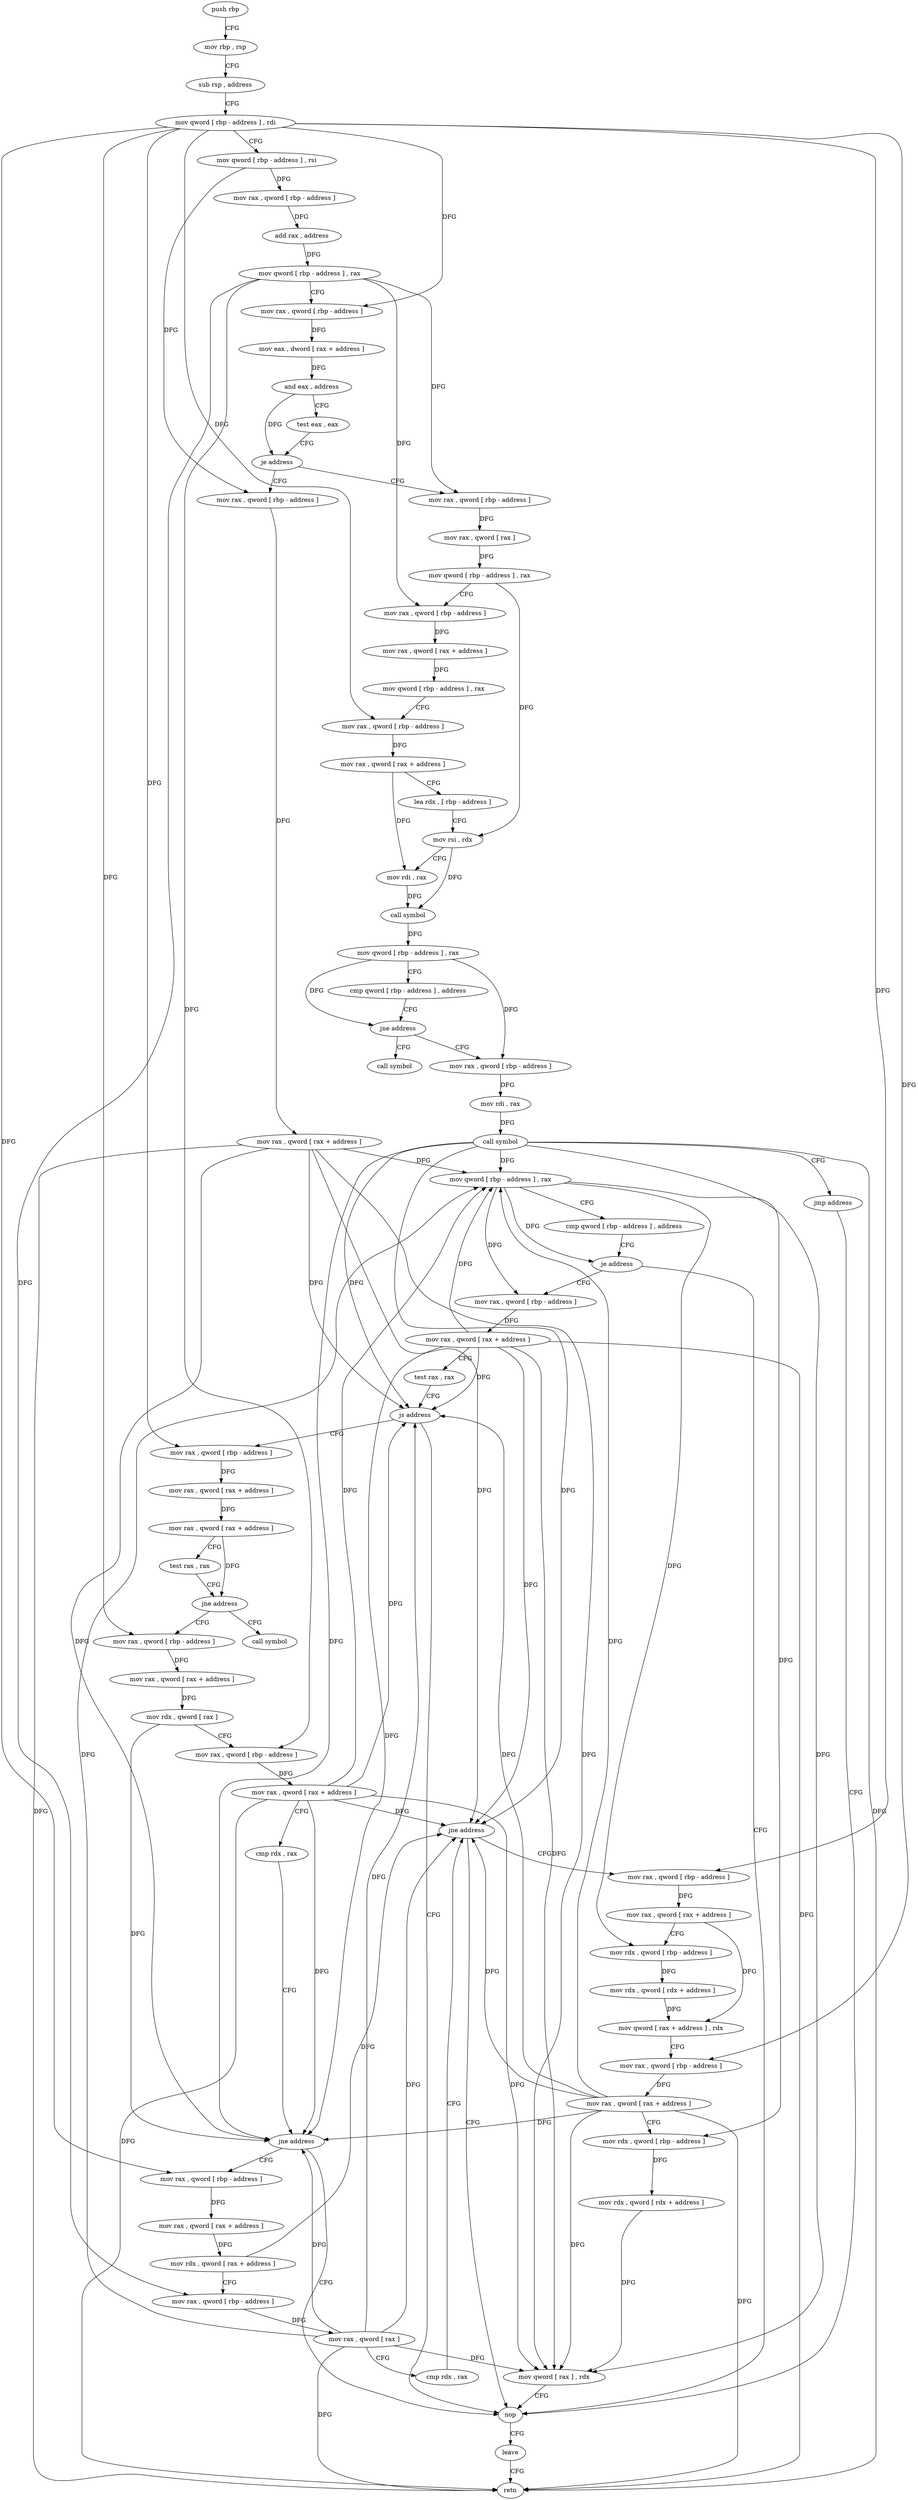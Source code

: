 digraph "func" {
"4293426" [label = "push rbp" ]
"4293427" [label = "mov rbp , rsp" ]
"4293430" [label = "sub rsp , address" ]
"4293434" [label = "mov qword [ rbp - address ] , rdi" ]
"4293438" [label = "mov qword [ rbp - address ] , rsi" ]
"4293442" [label = "mov rax , qword [ rbp - address ]" ]
"4293446" [label = "add rax , address" ]
"4293450" [label = "mov qword [ rbp - address ] , rax" ]
"4293454" [label = "mov rax , qword [ rbp - address ]" ]
"4293458" [label = "mov eax , dword [ rax + address ]" ]
"4293461" [label = "and eax , address" ]
"4293466" [label = "test eax , eax" ]
"4293468" [label = "je address" ]
"4293549" [label = "mov rax , qword [ rbp - address ]" ]
"4293470" [label = "mov rax , qword [ rbp - address ]" ]
"4293553" [label = "mov rax , qword [ rax + address ]" ]
"4293557" [label = "mov qword [ rbp - address ] , rax" ]
"4293561" [label = "cmp qword [ rbp - address ] , address" ]
"4293566" [label = "je address" ]
"4293690" [label = "nop" ]
"4293568" [label = "mov rax , qword [ rbp - address ]" ]
"4293474" [label = "mov rax , qword [ rax ]" ]
"4293477" [label = "mov qword [ rbp - address ] , rax" ]
"4293481" [label = "mov rax , qword [ rbp - address ]" ]
"4293485" [label = "mov rax , qword [ rax + address ]" ]
"4293489" [label = "mov qword [ rbp - address ] , rax" ]
"4293493" [label = "mov rax , qword [ rbp - address ]" ]
"4293497" [label = "mov rax , qword [ rax + address ]" ]
"4293501" [label = "lea rdx , [ rbp - address ]" ]
"4293505" [label = "mov rsi , rdx" ]
"4293508" [label = "mov rdi , rax" ]
"4293511" [label = "call symbol" ]
"4293516" [label = "mov qword [ rbp - address ] , rax" ]
"4293520" [label = "cmp qword [ rbp - address ] , address" ]
"4293525" [label = "jne address" ]
"4293532" [label = "mov rax , qword [ rbp - address ]" ]
"4293527" [label = "call symbol" ]
"4293691" [label = "leave" ]
"4293692" [label = "retn" ]
"4293572" [label = "mov rax , qword [ rax + address ]" ]
"4293576" [label = "test rax , rax" ]
"4293579" [label = "js address" ]
"4293581" [label = "mov rax , qword [ rbp - address ]" ]
"4293536" [label = "mov rdi , rax" ]
"4293539" [label = "call symbol" ]
"4293544" [label = "jmp address" ]
"4293585" [label = "mov rax , qword [ rax + address ]" ]
"4293589" [label = "mov rax , qword [ rax + address ]" ]
"4293593" [label = "test rax , rax" ]
"4293596" [label = "jne address" ]
"4293603" [label = "mov rax , qword [ rbp - address ]" ]
"4293598" [label = "call symbol" ]
"4293607" [label = "mov rax , qword [ rax + address ]" ]
"4293611" [label = "mov rdx , qword [ rax ]" ]
"4293614" [label = "mov rax , qword [ rbp - address ]" ]
"4293618" [label = "mov rax , qword [ rax + address ]" ]
"4293622" [label = "cmp rdx , rax" ]
"4293625" [label = "jne address" ]
"4293627" [label = "mov rax , qword [ rbp - address ]" ]
"4293631" [label = "mov rax , qword [ rax + address ]" ]
"4293635" [label = "mov rdx , qword [ rax + address ]" ]
"4293639" [label = "mov rax , qword [ rbp - address ]" ]
"4293643" [label = "mov rax , qword [ rax ]" ]
"4293646" [label = "cmp rdx , rax" ]
"4293649" [label = "jne address" ]
"4293651" [label = "mov rax , qword [ rbp - address ]" ]
"4293655" [label = "mov rax , qword [ rax + address ]" ]
"4293659" [label = "mov rdx , qword [ rbp - address ]" ]
"4293663" [label = "mov rdx , qword [ rdx + address ]" ]
"4293667" [label = "mov qword [ rax + address ] , rdx" ]
"4293671" [label = "mov rax , qword [ rbp - address ]" ]
"4293675" [label = "mov rax , qword [ rax + address ]" ]
"4293679" [label = "mov rdx , qword [ rbp - address ]" ]
"4293683" [label = "mov rdx , qword [ rdx + address ]" ]
"4293687" [label = "mov qword [ rax ] , rdx" ]
"4293426" -> "4293427" [ label = "CFG" ]
"4293427" -> "4293430" [ label = "CFG" ]
"4293430" -> "4293434" [ label = "CFG" ]
"4293434" -> "4293438" [ label = "CFG" ]
"4293434" -> "4293454" [ label = "DFG" ]
"4293434" -> "4293493" [ label = "DFG" ]
"4293434" -> "4293581" [ label = "DFG" ]
"4293434" -> "4293603" [ label = "DFG" ]
"4293434" -> "4293627" [ label = "DFG" ]
"4293434" -> "4293651" [ label = "DFG" ]
"4293434" -> "4293671" [ label = "DFG" ]
"4293438" -> "4293442" [ label = "DFG" ]
"4293438" -> "4293549" [ label = "DFG" ]
"4293442" -> "4293446" [ label = "DFG" ]
"4293446" -> "4293450" [ label = "DFG" ]
"4293450" -> "4293454" [ label = "CFG" ]
"4293450" -> "4293470" [ label = "DFG" ]
"4293450" -> "4293481" [ label = "DFG" ]
"4293450" -> "4293614" [ label = "DFG" ]
"4293450" -> "4293639" [ label = "DFG" ]
"4293454" -> "4293458" [ label = "DFG" ]
"4293458" -> "4293461" [ label = "DFG" ]
"4293461" -> "4293466" [ label = "CFG" ]
"4293461" -> "4293468" [ label = "DFG" ]
"4293466" -> "4293468" [ label = "CFG" ]
"4293468" -> "4293549" [ label = "CFG" ]
"4293468" -> "4293470" [ label = "CFG" ]
"4293549" -> "4293553" [ label = "DFG" ]
"4293470" -> "4293474" [ label = "DFG" ]
"4293553" -> "4293557" [ label = "DFG" ]
"4293553" -> "4293692" [ label = "DFG" ]
"4293553" -> "4293579" [ label = "DFG" ]
"4293553" -> "4293625" [ label = "DFG" ]
"4293553" -> "4293649" [ label = "DFG" ]
"4293553" -> "4293687" [ label = "DFG" ]
"4293557" -> "4293561" [ label = "CFG" ]
"4293557" -> "4293566" [ label = "DFG" ]
"4293557" -> "4293568" [ label = "DFG" ]
"4293557" -> "4293659" [ label = "DFG" ]
"4293557" -> "4293679" [ label = "DFG" ]
"4293561" -> "4293566" [ label = "CFG" ]
"4293566" -> "4293690" [ label = "CFG" ]
"4293566" -> "4293568" [ label = "CFG" ]
"4293690" -> "4293691" [ label = "CFG" ]
"4293568" -> "4293572" [ label = "DFG" ]
"4293474" -> "4293477" [ label = "DFG" ]
"4293477" -> "4293481" [ label = "CFG" ]
"4293477" -> "4293505" [ label = "DFG" ]
"4293481" -> "4293485" [ label = "DFG" ]
"4293485" -> "4293489" [ label = "DFG" ]
"4293489" -> "4293493" [ label = "CFG" ]
"4293493" -> "4293497" [ label = "DFG" ]
"4293497" -> "4293501" [ label = "CFG" ]
"4293497" -> "4293508" [ label = "DFG" ]
"4293501" -> "4293505" [ label = "CFG" ]
"4293505" -> "4293508" [ label = "CFG" ]
"4293505" -> "4293511" [ label = "DFG" ]
"4293508" -> "4293511" [ label = "DFG" ]
"4293511" -> "4293516" [ label = "DFG" ]
"4293516" -> "4293520" [ label = "CFG" ]
"4293516" -> "4293525" [ label = "DFG" ]
"4293516" -> "4293532" [ label = "DFG" ]
"4293520" -> "4293525" [ label = "CFG" ]
"4293525" -> "4293532" [ label = "CFG" ]
"4293525" -> "4293527" [ label = "CFG" ]
"4293532" -> "4293536" [ label = "DFG" ]
"4293691" -> "4293692" [ label = "CFG" ]
"4293572" -> "4293576" [ label = "CFG" ]
"4293572" -> "4293557" [ label = "DFG" ]
"4293572" -> "4293692" [ label = "DFG" ]
"4293572" -> "4293579" [ label = "DFG" ]
"4293572" -> "4293625" [ label = "DFG" ]
"4293572" -> "4293649" [ label = "DFG" ]
"4293572" -> "4293687" [ label = "DFG" ]
"4293576" -> "4293579" [ label = "CFG" ]
"4293579" -> "4293690" [ label = "CFG" ]
"4293579" -> "4293581" [ label = "CFG" ]
"4293581" -> "4293585" [ label = "DFG" ]
"4293536" -> "4293539" [ label = "DFG" ]
"4293539" -> "4293544" [ label = "CFG" ]
"4293539" -> "4293557" [ label = "DFG" ]
"4293539" -> "4293579" [ label = "DFG" ]
"4293539" -> "4293692" [ label = "DFG" ]
"4293539" -> "4293625" [ label = "DFG" ]
"4293539" -> "4293649" [ label = "DFG" ]
"4293539" -> "4293687" [ label = "DFG" ]
"4293544" -> "4293690" [ label = "CFG" ]
"4293585" -> "4293589" [ label = "DFG" ]
"4293589" -> "4293593" [ label = "CFG" ]
"4293589" -> "4293596" [ label = "DFG" ]
"4293593" -> "4293596" [ label = "CFG" ]
"4293596" -> "4293603" [ label = "CFG" ]
"4293596" -> "4293598" [ label = "CFG" ]
"4293603" -> "4293607" [ label = "DFG" ]
"4293607" -> "4293611" [ label = "DFG" ]
"4293611" -> "4293614" [ label = "CFG" ]
"4293611" -> "4293625" [ label = "DFG" ]
"4293614" -> "4293618" [ label = "DFG" ]
"4293618" -> "4293622" [ label = "CFG" ]
"4293618" -> "4293557" [ label = "DFG" ]
"4293618" -> "4293579" [ label = "DFG" ]
"4293618" -> "4293692" [ label = "DFG" ]
"4293618" -> "4293625" [ label = "DFG" ]
"4293618" -> "4293649" [ label = "DFG" ]
"4293618" -> "4293687" [ label = "DFG" ]
"4293622" -> "4293625" [ label = "CFG" ]
"4293625" -> "4293690" [ label = "CFG" ]
"4293625" -> "4293627" [ label = "CFG" ]
"4293627" -> "4293631" [ label = "DFG" ]
"4293631" -> "4293635" [ label = "DFG" ]
"4293635" -> "4293639" [ label = "CFG" ]
"4293635" -> "4293649" [ label = "DFG" ]
"4293639" -> "4293643" [ label = "DFG" ]
"4293643" -> "4293646" [ label = "CFG" ]
"4293643" -> "4293557" [ label = "DFG" ]
"4293643" -> "4293579" [ label = "DFG" ]
"4293643" -> "4293625" [ label = "DFG" ]
"4293643" -> "4293692" [ label = "DFG" ]
"4293643" -> "4293649" [ label = "DFG" ]
"4293643" -> "4293687" [ label = "DFG" ]
"4293646" -> "4293649" [ label = "CFG" ]
"4293649" -> "4293690" [ label = "CFG" ]
"4293649" -> "4293651" [ label = "CFG" ]
"4293651" -> "4293655" [ label = "DFG" ]
"4293655" -> "4293659" [ label = "CFG" ]
"4293655" -> "4293667" [ label = "DFG" ]
"4293659" -> "4293663" [ label = "DFG" ]
"4293663" -> "4293667" [ label = "DFG" ]
"4293667" -> "4293671" [ label = "CFG" ]
"4293671" -> "4293675" [ label = "DFG" ]
"4293675" -> "4293679" [ label = "CFG" ]
"4293675" -> "4293557" [ label = "DFG" ]
"4293675" -> "4293579" [ label = "DFG" ]
"4293675" -> "4293625" [ label = "DFG" ]
"4293675" -> "4293649" [ label = "DFG" ]
"4293675" -> "4293692" [ label = "DFG" ]
"4293675" -> "4293687" [ label = "DFG" ]
"4293679" -> "4293683" [ label = "DFG" ]
"4293683" -> "4293687" [ label = "DFG" ]
"4293687" -> "4293690" [ label = "CFG" ]
}
